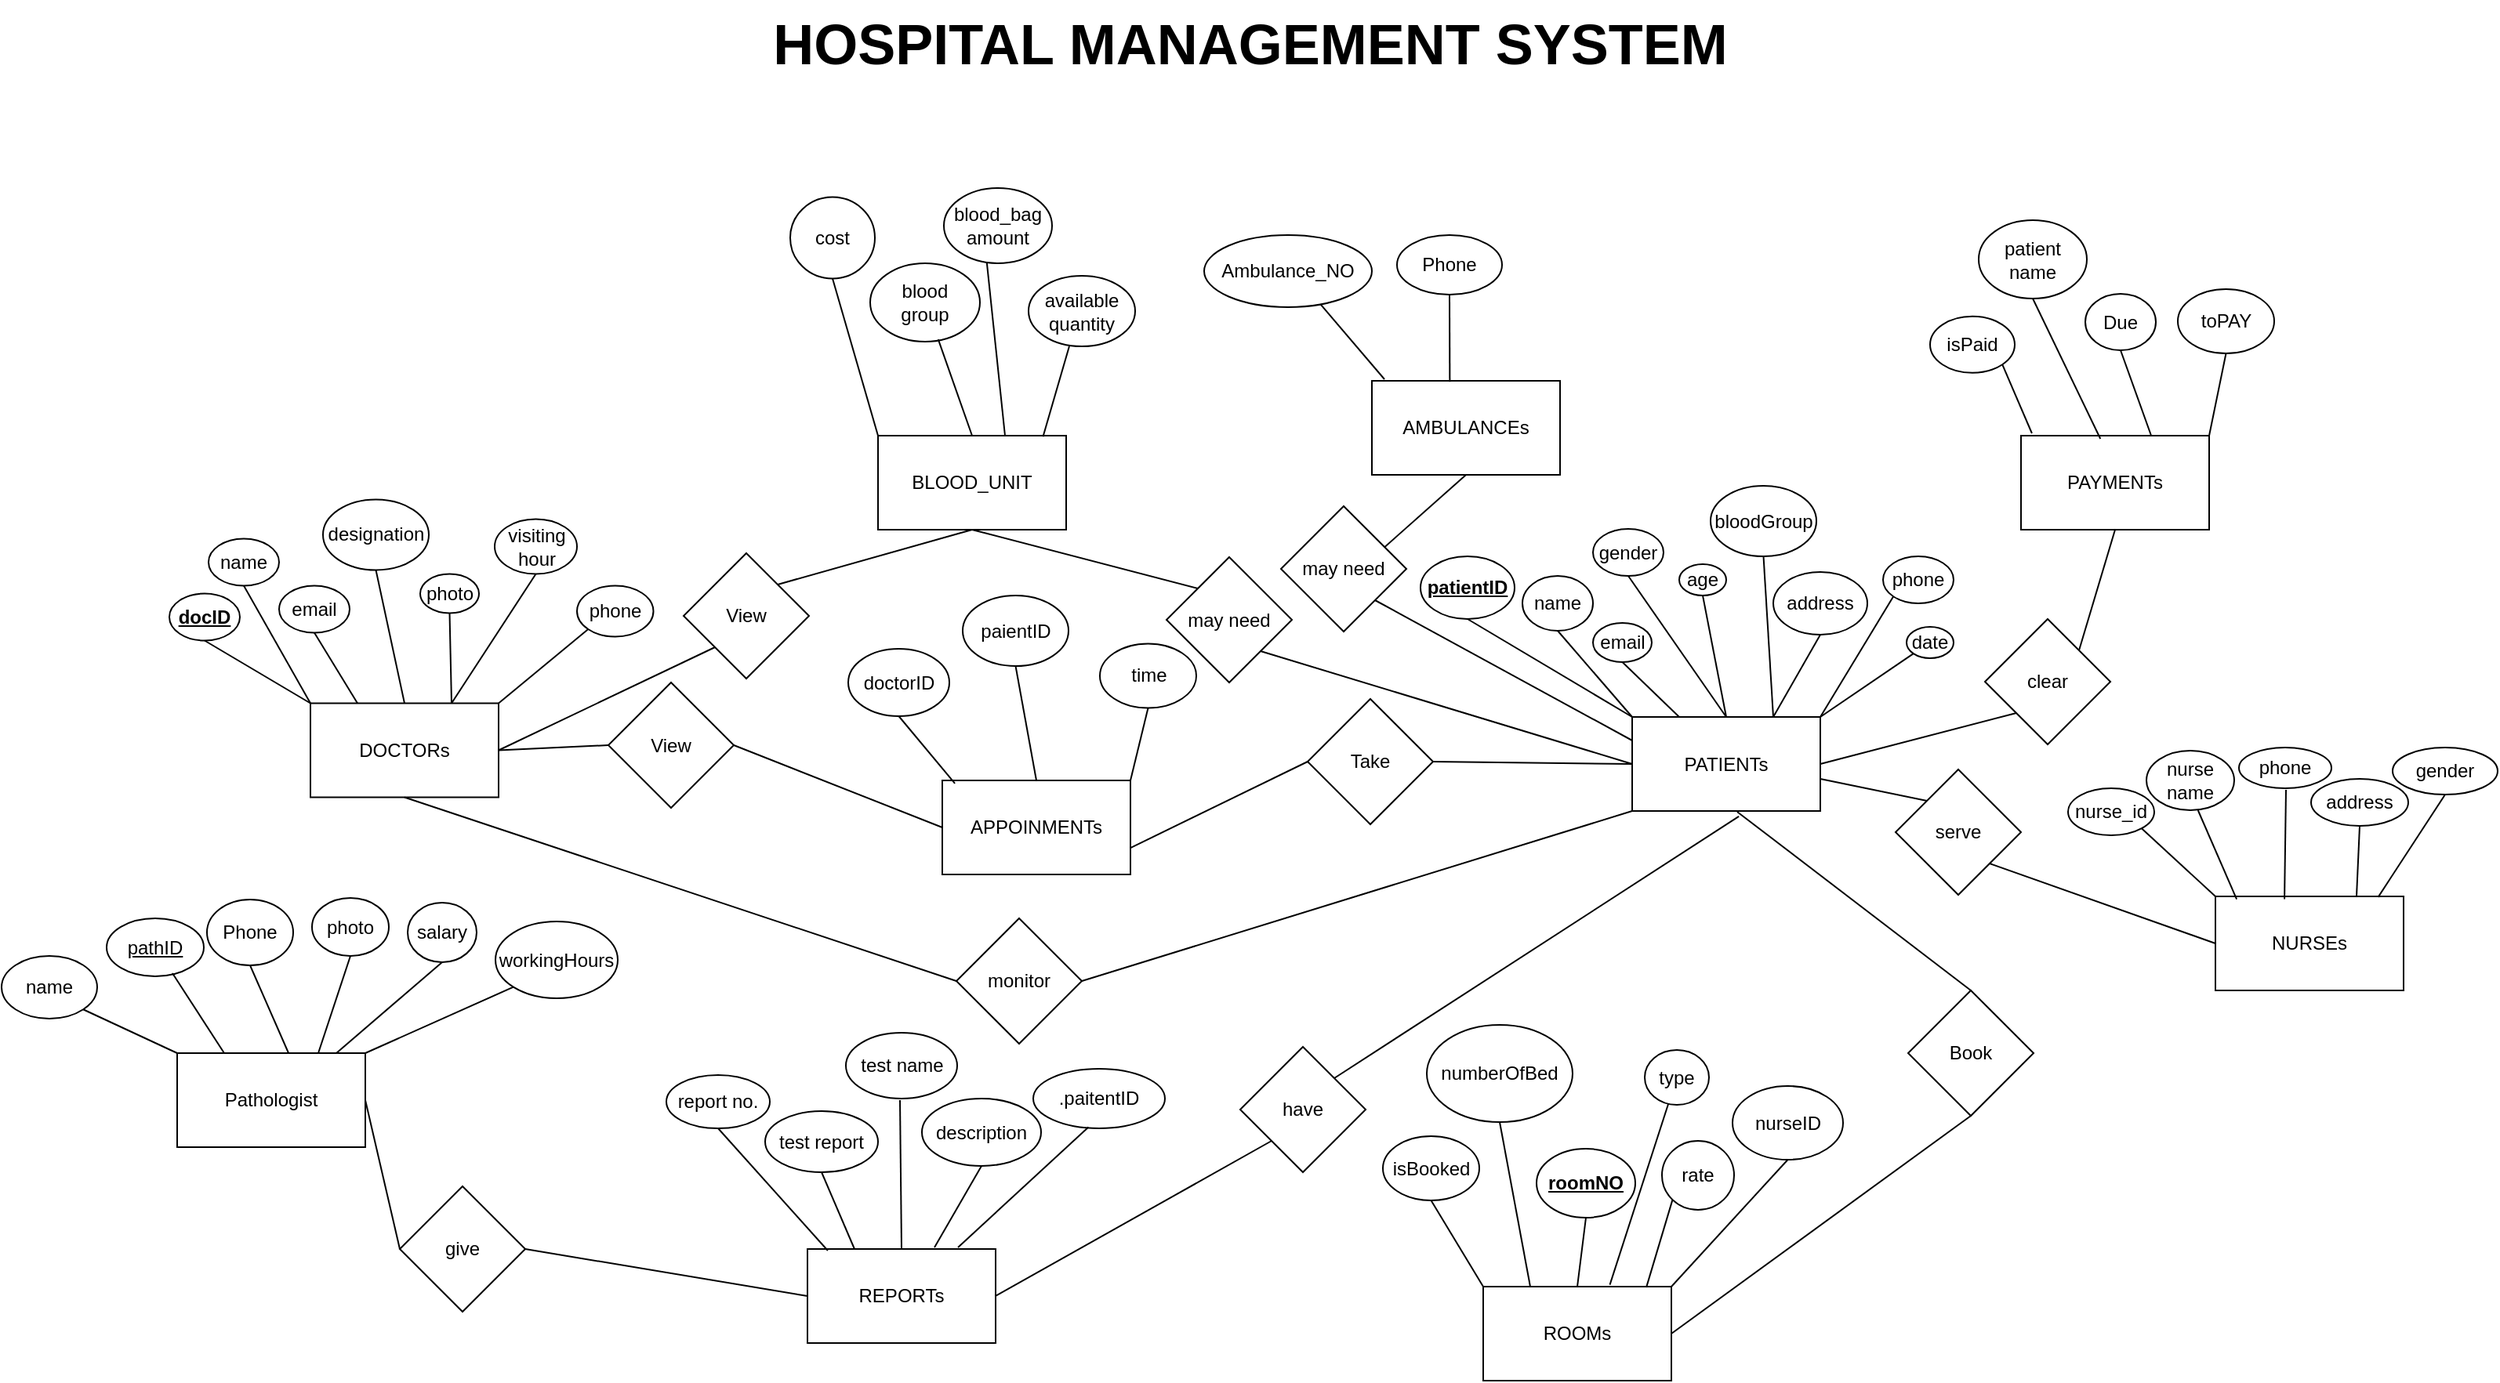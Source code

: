 <mxfile version="20.5.1" type="google"><diagram id="05Ac7ZkxrwXp0PCAfG9o" name="Page-1"><mxGraphModel grid="0" page="1" gridSize="10" guides="1" tooltips="1" connect="1" arrows="1" fold="1" pageScale="1" pageWidth="850" pageHeight="1100" math="0" shadow="0"><root><mxCell id="0"/><mxCell id="1" parent="0"/><mxCell id="lD1_dL7_rbRoXrGXwKBl-25" value="" style="group" connectable="0" vertex="1" parent="1"><mxGeometry x="61" y="166" width="1592" height="761" as="geometry"/></mxCell><mxCell id="-SaO2HcactiGSVI1Tlu_-57" value="" style="group" vertex="1" connectable="0" parent="lD1_dL7_rbRoXrGXwKBl-25"><mxGeometry x="905" y="190" width="340" height="207.5" as="geometry"/></mxCell><mxCell id="-SaO2HcactiGSVI1Tlu_-18" value="PATIENTs" style="rounded=0;whiteSpace=wrap;html=1;" vertex="1" parent="-SaO2HcactiGSVI1Tlu_-57"><mxGeometry x="135" y="147.5" width="120" height="60" as="geometry"/></mxCell><mxCell id="-SaO2HcactiGSVI1Tlu_-19" value="&lt;b&gt;&lt;u&gt;patientID&lt;br&gt;&lt;/u&gt;&lt;/b&gt;" style="ellipse;whiteSpace=wrap;html=1;" vertex="1" parent="-SaO2HcactiGSVI1Tlu_-57"><mxGeometry y="45" width="60" height="40" as="geometry"/></mxCell><mxCell id="-SaO2HcactiGSVI1Tlu_-20" value="&lt;div&gt;name&lt;/div&gt;" style="ellipse;whiteSpace=wrap;html=1;" vertex="1" parent="-SaO2HcactiGSVI1Tlu_-57"><mxGeometry x="65" y="57.5" width="45" height="35" as="geometry"/></mxCell><mxCell id="-SaO2HcactiGSVI1Tlu_-21" value="age" style="ellipse;whiteSpace=wrap;html=1;" vertex="1" parent="-SaO2HcactiGSVI1Tlu_-57"><mxGeometry x="165" y="50" width="30" height="20" as="geometry"/></mxCell><mxCell id="-SaO2HcactiGSVI1Tlu_-22" value="gender" style="ellipse;whiteSpace=wrap;html=1;" vertex="1" parent="-SaO2HcactiGSVI1Tlu_-57"><mxGeometry x="110" y="27.5" width="45" height="30" as="geometry"/></mxCell><mxCell id="-SaO2HcactiGSVI1Tlu_-23" value="&lt;div&gt;bloodGroup&lt;/div&gt;" style="ellipse;whiteSpace=wrap;html=1;" vertex="1" parent="-SaO2HcactiGSVI1Tlu_-57"><mxGeometry x="185" width="67.5" height="45" as="geometry"/></mxCell><mxCell id="-SaO2HcactiGSVI1Tlu_-24" value="address" style="ellipse;whiteSpace=wrap;html=1;" vertex="1" parent="-SaO2HcactiGSVI1Tlu_-57"><mxGeometry x="225" y="55" width="60" height="40" as="geometry"/></mxCell><mxCell id="-SaO2HcactiGSVI1Tlu_-25" value="date" style="ellipse;whiteSpace=wrap;html=1;" vertex="1" parent="-SaO2HcactiGSVI1Tlu_-57"><mxGeometry x="310" y="90" width="30" height="20" as="geometry"/></mxCell><mxCell id="-SaO2HcactiGSVI1Tlu_-26" value="phone" style="ellipse;whiteSpace=wrap;html=1;" vertex="1" parent="-SaO2HcactiGSVI1Tlu_-57"><mxGeometry x="295" y="45" width="45" height="30" as="geometry"/></mxCell><mxCell id="-SaO2HcactiGSVI1Tlu_-29" value="&lt;div&gt;email&lt;/div&gt;" style="ellipse;whiteSpace=wrap;html=1;" vertex="1" parent="-SaO2HcactiGSVI1Tlu_-57"><mxGeometry x="110" y="87.5" width="37.5" height="25" as="geometry"/></mxCell><mxCell id="-SaO2HcactiGSVI1Tlu_-35" value="" style="endArrow=none;html=1;rounded=0;exitX=0.5;exitY=1;exitDx=0;exitDy=0;entryX=0;entryY=0;entryDx=0;entryDy=0;" edge="1" parent="-SaO2HcactiGSVI1Tlu_-57" source="-SaO2HcactiGSVI1Tlu_-19" target="-SaO2HcactiGSVI1Tlu_-18"><mxGeometry relative="1" as="geometry"><mxPoint x="-65" y="257.5" as="sourcePoint"/><mxPoint x="95" y="257.5" as="targetPoint"/><Array as="points"/></mxGeometry></mxCell><mxCell id="-SaO2HcactiGSVI1Tlu_-37" value="" style="endArrow=none;html=1;rounded=0;exitX=0.5;exitY=1;exitDx=0;exitDy=0;entryX=0;entryY=0;entryDx=0;entryDy=0;" edge="1" parent="-SaO2HcactiGSVI1Tlu_-57" source="-SaO2HcactiGSVI1Tlu_-20" target="-SaO2HcactiGSVI1Tlu_-18"><mxGeometry relative="1" as="geometry"><mxPoint x="75" y="127.5" as="sourcePoint"/><mxPoint x="235" y="127.5" as="targetPoint"/></mxGeometry></mxCell><mxCell id="-SaO2HcactiGSVI1Tlu_-39" value="" style="endArrow=none;html=1;rounded=0;exitX=0.5;exitY=1;exitDx=0;exitDy=0;entryX=0.5;entryY=0;entryDx=0;entryDy=0;" edge="1" parent="-SaO2HcactiGSVI1Tlu_-57" source="-SaO2HcactiGSVI1Tlu_-22" target="-SaO2HcactiGSVI1Tlu_-18"><mxGeometry relative="1" as="geometry"><mxPoint x="219.5" y="110" as="sourcePoint"/><mxPoint x="219.5" y="150" as="targetPoint"/><Array as="points"/></mxGeometry></mxCell><mxCell id="-SaO2HcactiGSVI1Tlu_-42" value="" style="endArrow=none;html=1;rounded=0;exitX=0.5;exitY=1;exitDx=0;exitDy=0;entryX=0.25;entryY=0;entryDx=0;entryDy=0;" edge="1" parent="-SaO2HcactiGSVI1Tlu_-57" source="-SaO2HcactiGSVI1Tlu_-29" target="-SaO2HcactiGSVI1Tlu_-18"><mxGeometry relative="1" as="geometry"><mxPoint x="55" y="122.5" as="sourcePoint"/><mxPoint x="215" y="122.5" as="targetPoint"/></mxGeometry></mxCell><mxCell id="-SaO2HcactiGSVI1Tlu_-43" value="" style="endArrow=none;html=1;rounded=0;exitX=0.5;exitY=1;exitDx=0;exitDy=0;entryX=0.5;entryY=0;entryDx=0;entryDy=0;" edge="1" parent="-SaO2HcactiGSVI1Tlu_-57" source="-SaO2HcactiGSVI1Tlu_-21" target="-SaO2HcactiGSVI1Tlu_-18"><mxGeometry relative="1" as="geometry"><mxPoint x="-85" y="247.5" as="sourcePoint"/><mxPoint x="75" y="247.5" as="targetPoint"/></mxGeometry></mxCell><mxCell id="-SaO2HcactiGSVI1Tlu_-45" value="" style="endArrow=none;html=1;rounded=0;exitX=0.5;exitY=1;exitDx=0;exitDy=0;entryX=0.75;entryY=0;entryDx=0;entryDy=0;" edge="1" parent="-SaO2HcactiGSVI1Tlu_-57" source="-SaO2HcactiGSVI1Tlu_-23" target="-SaO2HcactiGSVI1Tlu_-18"><mxGeometry relative="1" as="geometry"><mxPoint x="-85" y="247.5" as="sourcePoint"/><mxPoint x="75" y="247.5" as="targetPoint"/></mxGeometry></mxCell><mxCell id="-SaO2HcactiGSVI1Tlu_-47" value="" style="endArrow=none;html=1;rounded=0;exitX=0.5;exitY=1;exitDx=0;exitDy=0;" edge="1" parent="-SaO2HcactiGSVI1Tlu_-57" source="-SaO2HcactiGSVI1Tlu_-24"><mxGeometry relative="1" as="geometry"><mxPoint x="-85" y="247.5" as="sourcePoint"/><mxPoint x="225" y="147.5" as="targetPoint"/></mxGeometry></mxCell><mxCell id="-SaO2HcactiGSVI1Tlu_-50" value="" style="endArrow=none;html=1;rounded=0;exitX=0;exitY=1;exitDx=0;exitDy=0;entryX=1;entryY=0;entryDx=0;entryDy=0;" edge="1" parent="-SaO2HcactiGSVI1Tlu_-57" source="-SaO2HcactiGSVI1Tlu_-26" target="-SaO2HcactiGSVI1Tlu_-18"><mxGeometry relative="1" as="geometry"><mxPoint x="-85" y="227.5" as="sourcePoint"/><mxPoint x="75" y="227.5" as="targetPoint"/></mxGeometry></mxCell><mxCell id="-SaO2HcactiGSVI1Tlu_-51" value="" style="endArrow=none;html=1;rounded=0;exitX=1;exitY=0;exitDx=0;exitDy=0;entryX=0;entryY=1;entryDx=0;entryDy=0;" edge="1" parent="-SaO2HcactiGSVI1Tlu_-57" source="-SaO2HcactiGSVI1Tlu_-18" target="-SaO2HcactiGSVI1Tlu_-25"><mxGeometry relative="1" as="geometry"><mxPoint x="325" y="187.5" as="sourcePoint"/><mxPoint x="300" y="133.75" as="targetPoint"/></mxGeometry></mxCell><mxCell id="-SaO2HcactiGSVI1Tlu_-77" value="" style="group" vertex="1" connectable="0" parent="lD1_dL7_rbRoXrGXwKBl-25"><mxGeometry x="107" y="198.75" width="308.75" height="190" as="geometry"/></mxCell><mxCell id="-SaO2HcactiGSVI1Tlu_-60" value="DOCTORs" style="rounded=0;whiteSpace=wrap;html=1;" vertex="1" parent="-SaO2HcactiGSVI1Tlu_-77"><mxGeometry x="90" y="130" width="120" height="60" as="geometry"/></mxCell><mxCell id="-SaO2HcactiGSVI1Tlu_-61" value="&lt;u&gt;&lt;b&gt;docID&lt;/b&gt;&lt;/u&gt;" style="ellipse;whiteSpace=wrap;html=1;" vertex="1" parent="-SaO2HcactiGSVI1Tlu_-77"><mxGeometry y="60" width="45" height="30" as="geometry"/></mxCell><mxCell id="-SaO2HcactiGSVI1Tlu_-62" value="&lt;div&gt;name&lt;/div&gt;" style="ellipse;whiteSpace=wrap;html=1;" vertex="1" parent="-SaO2HcactiGSVI1Tlu_-77"><mxGeometry x="25" y="25" width="45" height="30" as="geometry"/></mxCell><mxCell id="-SaO2HcactiGSVI1Tlu_-63" value="email" style="ellipse;whiteSpace=wrap;html=1;" vertex="1" parent="-SaO2HcactiGSVI1Tlu_-77"><mxGeometry x="70" y="55" width="45" height="30" as="geometry"/></mxCell><mxCell id="-SaO2HcactiGSVI1Tlu_-64" value="designation" style="ellipse;whiteSpace=wrap;html=1;" vertex="1" parent="-SaO2HcactiGSVI1Tlu_-77"><mxGeometry x="98" width="67.5" height="45" as="geometry"/></mxCell><mxCell id="-SaO2HcactiGSVI1Tlu_-65" value="photo" style="ellipse;whiteSpace=wrap;html=1;" vertex="1" parent="-SaO2HcactiGSVI1Tlu_-77"><mxGeometry x="160" y="47.5" width="37.5" height="25" as="geometry"/></mxCell><mxCell id="-SaO2HcactiGSVI1Tlu_-66" value="&lt;div&gt;visiting&lt;/div&gt;&lt;div&gt;hour&lt;/div&gt;" style="ellipse;whiteSpace=wrap;html=1;" vertex="1" parent="-SaO2HcactiGSVI1Tlu_-77"><mxGeometry x="207.5" y="12.5" width="52.5" height="35" as="geometry"/></mxCell><mxCell id="-SaO2HcactiGSVI1Tlu_-67" value="phone" style="ellipse;whiteSpace=wrap;html=1;" vertex="1" parent="-SaO2HcactiGSVI1Tlu_-77"><mxGeometry x="260" y="55" width="48.75" height="32.5" as="geometry"/></mxCell><mxCell id="-SaO2HcactiGSVI1Tlu_-70" value="" style="endArrow=none;html=1;rounded=0;entryX=0;entryY=0;entryDx=0;entryDy=0;exitX=0.5;exitY=1;exitDx=0;exitDy=0;" edge="1" parent="-SaO2HcactiGSVI1Tlu_-77" source="-SaO2HcactiGSVI1Tlu_-61" target="-SaO2HcactiGSVI1Tlu_-60"><mxGeometry relative="1" as="geometry"><mxPoint x="-40" y="10" as="sourcePoint"/><mxPoint x="120" y="10" as="targetPoint"/></mxGeometry></mxCell><mxCell id="-SaO2HcactiGSVI1Tlu_-71" value="" style="endArrow=none;html=1;rounded=0;entryX=0;entryY=0;entryDx=0;entryDy=0;exitX=0.5;exitY=1;exitDx=0;exitDy=0;" edge="1" parent="-SaO2HcactiGSVI1Tlu_-77" source="-SaO2HcactiGSVI1Tlu_-62" target="-SaO2HcactiGSVI1Tlu_-60"><mxGeometry relative="1" as="geometry"><mxPoint x="47.5" y="80" as="sourcePoint"/><mxPoint x="115" y="120" as="targetPoint"/></mxGeometry></mxCell><mxCell id="-SaO2HcactiGSVI1Tlu_-72" value="" style="endArrow=none;html=1;rounded=0;entryX=0.25;entryY=0;entryDx=0;entryDy=0;exitX=0.5;exitY=1;exitDx=0;exitDy=0;" edge="1" parent="-SaO2HcactiGSVI1Tlu_-77" source="-SaO2HcactiGSVI1Tlu_-63" target="-SaO2HcactiGSVI1Tlu_-60"><mxGeometry relative="1" as="geometry"><mxPoint x="123" y="55" as="sourcePoint"/><mxPoint x="165.5" y="130" as="targetPoint"/></mxGeometry></mxCell><mxCell id="-SaO2HcactiGSVI1Tlu_-73" value="" style="endArrow=none;html=1;rounded=0;exitX=0.5;exitY=1;exitDx=0;exitDy=0;entryX=0.5;entryY=0;entryDx=0;entryDy=0;" edge="1" parent="-SaO2HcactiGSVI1Tlu_-77" source="-SaO2HcactiGSVI1Tlu_-64" target="-SaO2HcactiGSVI1Tlu_-60"><mxGeometry relative="1" as="geometry"><mxPoint x="-40" y="10" as="sourcePoint"/><mxPoint x="180" y="110" as="targetPoint"/></mxGeometry></mxCell><mxCell id="-SaO2HcactiGSVI1Tlu_-74" value="" style="endArrow=none;html=1;rounded=0;exitX=0.5;exitY=1;exitDx=0;exitDy=0;entryX=0.75;entryY=0;entryDx=0;entryDy=0;" edge="1" parent="-SaO2HcactiGSVI1Tlu_-77" source="-SaO2HcactiGSVI1Tlu_-65" target="-SaO2HcactiGSVI1Tlu_-60"><mxGeometry relative="1" as="geometry"><mxPoint x="-40" y="10" as="sourcePoint"/><mxPoint x="120" y="10" as="targetPoint"/></mxGeometry></mxCell><mxCell id="-SaO2HcactiGSVI1Tlu_-75" value="" style="endArrow=none;html=1;rounded=0;exitX=0.5;exitY=1;exitDx=0;exitDy=0;" edge="1" parent="-SaO2HcactiGSVI1Tlu_-77" source="-SaO2HcactiGSVI1Tlu_-66"><mxGeometry relative="1" as="geometry"><mxPoint x="188.75" y="82.5" as="sourcePoint"/><mxPoint x="180" y="130" as="targetPoint"/></mxGeometry></mxCell><mxCell id="-SaO2HcactiGSVI1Tlu_-76" value="" style="endArrow=none;html=1;rounded=0;exitX=0;exitY=1;exitDx=0;exitDy=0;entryX=1;entryY=0;entryDx=0;entryDy=0;" edge="1" parent="-SaO2HcactiGSVI1Tlu_-77" source="-SaO2HcactiGSVI1Tlu_-67" target="-SaO2HcactiGSVI1Tlu_-60"><mxGeometry relative="1" as="geometry"><mxPoint x="243.75" y="57.5" as="sourcePoint"/><mxPoint x="190" y="140" as="targetPoint"/></mxGeometry></mxCell><mxCell id="I1f4_6OC55e4VzNW_ekq-28" value="" style="group" connectable="0" vertex="1" parent="lD1_dL7_rbRoXrGXwKBl-25"><mxGeometry x="1309" y="357" width="283" height="155" as="geometry"/></mxCell><mxCell id="I1f4_6OC55e4VzNW_ekq-2" value="NURSEs" style="rounded=0;whiteSpace=wrap;html=1;" vertex="1" parent="I1f4_6OC55e4VzNW_ekq-28"><mxGeometry x="103" y="95" width="120" height="60" as="geometry"/></mxCell><mxCell id="I1f4_6OC55e4VzNW_ekq-4" value="nurse name" style="ellipse;whiteSpace=wrap;html=1;" vertex="1" parent="I1f4_6OC55e4VzNW_ekq-28"><mxGeometry x="59" y="2" width="56" height="38" as="geometry"/></mxCell><mxCell id="I1f4_6OC55e4VzNW_ekq-5" value="" style="endArrow=none;html=1;rounded=0;entryX=0;entryY=0;entryDx=0;entryDy=0;exitX=1;exitY=1;exitDx=0;exitDy=0;" edge="1" parent="I1f4_6OC55e4VzNW_ekq-28" source="I1f4_6OC55e4VzNW_ekq-6" target="I1f4_6OC55e4VzNW_ekq-2"><mxGeometry relative="1" as="geometry"><mxPoint x="44.988" y="64" as="sourcePoint"/><mxPoint x="65" y="91" as="targetPoint"/></mxGeometry></mxCell><mxCell id="I1f4_6OC55e4VzNW_ekq-6" value="nurse_id" style="ellipse;whiteSpace=wrap;html=1;" vertex="1" parent="I1f4_6OC55e4VzNW_ekq-28"><mxGeometry x="9" y="26" width="55" height="30" as="geometry"/></mxCell><mxCell id="I1f4_6OC55e4VzNW_ekq-7" value="" style="endArrow=none;html=1;rounded=0;exitX=0.587;exitY=1;exitDx=0;exitDy=0;exitPerimeter=0;entryX=0.113;entryY=0.03;entryDx=0;entryDy=0;entryPerimeter=0;" edge="1" parent="I1f4_6OC55e4VzNW_ekq-28" source="I1f4_6OC55e4VzNW_ekq-4" target="I1f4_6OC55e4VzNW_ekq-2"><mxGeometry relative="1" as="geometry"><mxPoint x="92" y="52" as="sourcePoint"/><mxPoint x="115" y="90" as="targetPoint"/></mxGeometry></mxCell><mxCell id="I1f4_6OC55e4VzNW_ekq-8" value="phone" style="ellipse;whiteSpace=wrap;html=1;" vertex="1" parent="I1f4_6OC55e4VzNW_ekq-28"><mxGeometry x="118" width="59" height="26" as="geometry"/></mxCell><mxCell id="I1f4_6OC55e4VzNW_ekq-9" value="" style="endArrow=none;html=1;rounded=0;entryX=0.367;entryY=0.03;entryDx=0;entryDy=0;entryPerimeter=0;" edge="1" parent="I1f4_6OC55e4VzNW_ekq-28" target="I1f4_6OC55e4VzNW_ekq-2"><mxGeometry relative="1" as="geometry"><mxPoint x="148" y="27" as="sourcePoint"/><mxPoint x="252" y="52" as="targetPoint"/></mxGeometry></mxCell><mxCell id="I1f4_6OC55e4VzNW_ekq-11" value="address" style="ellipse;whiteSpace=wrap;html=1;" vertex="1" parent="I1f4_6OC55e4VzNW_ekq-28"><mxGeometry x="164" y="20" width="62" height="30" as="geometry"/></mxCell><mxCell id="I1f4_6OC55e4VzNW_ekq-16" value="" style="endArrow=none;html=1;rounded=0;entryX=0.75;entryY=0;entryDx=0;entryDy=0;exitX=0.5;exitY=1;exitDx=0;exitDy=0;" edge="1" parent="I1f4_6OC55e4VzNW_ekq-28" source="I1f4_6OC55e4VzNW_ekq-11" target="I1f4_6OC55e4VzNW_ekq-2"><mxGeometry relative="1" as="geometry"><mxPoint x="196" y="54" as="sourcePoint"/><mxPoint x="192" y="90" as="targetPoint"/></mxGeometry></mxCell><mxCell id="I1f4_6OC55e4VzNW_ekq-30" value="gender" style="ellipse;whiteSpace=wrap;html=1;" vertex="1" parent="I1f4_6OC55e4VzNW_ekq-28"><mxGeometry x="216" width="67" height="30" as="geometry"/></mxCell><mxCell id="I1f4_6OC55e4VzNW_ekq-31" value="" style="endArrow=none;html=1;rounded=0;entryX=0.5;entryY=1;entryDx=0;entryDy=0;exitX=0.865;exitY=0.007;exitDx=0;exitDy=0;exitPerimeter=0;" edge="1" parent="I1f4_6OC55e4VzNW_ekq-28" source="I1f4_6OC55e4VzNW_ekq-2" target="I1f4_6OC55e4VzNW_ekq-30"><mxGeometry relative="1" as="geometry"><mxPoint x="212" y="91" as="sourcePoint"/><mxPoint x="85" y="237" as="targetPoint"/></mxGeometry></mxCell><mxCell id="I1f4_6OC55e4VzNW_ekq-29" value="" style="group" connectable="0" vertex="1" parent="lD1_dL7_rbRoXrGXwKBl-25"><mxGeometry x="424" y="539" width="318" height="198" as="geometry"/></mxCell><mxCell id="-SaO2HcactiGSVI1Tlu_-9" value="REPORTs" style="rounded=0;whiteSpace=wrap;html=1;" vertex="1" parent="I1f4_6OC55e4VzNW_ekq-29"><mxGeometry x="90" y="138" width="120" height="60" as="geometry"/></mxCell><mxCell id="I1f4_6OC55e4VzNW_ekq-10" value="report no." style="ellipse;whiteSpace=wrap;html=1;" vertex="1" parent="I1f4_6OC55e4VzNW_ekq-29"><mxGeometry y="27" width="66" height="34" as="geometry"/></mxCell><mxCell id="I1f4_6OC55e4VzNW_ekq-17" value="" style="endArrow=none;html=1;rounded=0;entryX=0.108;entryY=0.017;entryDx=0;entryDy=0;entryPerimeter=0;exitX=0.5;exitY=1;exitDx=0;exitDy=0;" edge="1" parent="I1f4_6OC55e4VzNW_ekq-29" source="I1f4_6OC55e4VzNW_ekq-10" target="-SaO2HcactiGSVI1Tlu_-9"><mxGeometry relative="1" as="geometry"><mxPoint x="-358" y="33" as="sourcePoint"/><mxPoint x="-198" y="33" as="targetPoint"/></mxGeometry></mxCell><mxCell id="I1f4_6OC55e4VzNW_ekq-20" value="test report" style="ellipse;whiteSpace=wrap;html=1;" vertex="1" parent="I1f4_6OC55e4VzNW_ekq-29"><mxGeometry x="63" y="50" width="72" height="39" as="geometry"/></mxCell><mxCell id="I1f4_6OC55e4VzNW_ekq-21" value="test name" style="ellipse;whiteSpace=wrap;html=1;" vertex="1" parent="I1f4_6OC55e4VzNW_ekq-29"><mxGeometry x="114.5" width="71" height="42" as="geometry"/></mxCell><mxCell id="I1f4_6OC55e4VzNW_ekq-22" value="description" style="ellipse;whiteSpace=wrap;html=1;" vertex="1" parent="I1f4_6OC55e4VzNW_ekq-29"><mxGeometry x="163" y="42" width="76" height="43" as="geometry"/></mxCell><mxCell id="I1f4_6OC55e4VzNW_ekq-23" value=".paitentID" style="ellipse;whiteSpace=wrap;html=1;" vertex="1" parent="I1f4_6OC55e4VzNW_ekq-29"><mxGeometry x="234" y="23" width="84" height="38" as="geometry"/></mxCell><mxCell id="I1f4_6OC55e4VzNW_ekq-24" value="" style="endArrow=none;html=1;rounded=0;exitX=0.5;exitY=1;exitDx=0;exitDy=0;entryX=0.25;entryY=0;entryDx=0;entryDy=0;" edge="1" parent="I1f4_6OC55e4VzNW_ekq-29" source="I1f4_6OC55e4VzNW_ekq-20" target="-SaO2HcactiGSVI1Tlu_-9"><mxGeometry relative="1" as="geometry"><mxPoint x="91" y="41" as="sourcePoint"/><mxPoint x="251" y="41" as="targetPoint"/></mxGeometry></mxCell><mxCell id="I1f4_6OC55e4VzNW_ekq-25" value="" style="endArrow=none;html=1;rounded=0;entryX=0.5;entryY=0;entryDx=0;entryDy=0;" edge="1" parent="I1f4_6OC55e4VzNW_ekq-29" target="-SaO2HcactiGSVI1Tlu_-9"><mxGeometry relative="1" as="geometry"><mxPoint x="149" y="43" as="sourcePoint"/><mxPoint x="251" y="41" as="targetPoint"/></mxGeometry></mxCell><mxCell id="I1f4_6OC55e4VzNW_ekq-26" value="" style="endArrow=none;html=1;rounded=0;exitX=0.5;exitY=1;exitDx=0;exitDy=0;" edge="1" parent="I1f4_6OC55e4VzNW_ekq-29" source="I1f4_6OC55e4VzNW_ekq-22"><mxGeometry relative="1" as="geometry"><mxPoint x="91" y="41" as="sourcePoint"/><mxPoint x="171" y="137" as="targetPoint"/></mxGeometry></mxCell><mxCell id="I1f4_6OC55e4VzNW_ekq-27" value="" style="endArrow=none;html=1;rounded=0;exitX=0.419;exitY=0.979;exitDx=0;exitDy=0;exitPerimeter=0;" edge="1" parent="I1f4_6OC55e4VzNW_ekq-29" source="I1f4_6OC55e4VzNW_ekq-23"><mxGeometry relative="1" as="geometry"><mxPoint x="91" y="41" as="sourcePoint"/><mxPoint x="186" y="137" as="targetPoint"/></mxGeometry></mxCell><mxCell id="joFWvx8Txav6RiWJOIlk-12" value="" style="group" connectable="0" vertex="1" parent="lD1_dL7_rbRoXrGXwKBl-25"><mxGeometry x="1230" y="20.5" width="219.5" height="197.5" as="geometry"/></mxCell><mxCell id="SBO0JQ10S3KfzBHkBnFv-40" value="" style="group" connectable="0" vertex="1" parent="joFWvx8Txav6RiWJOIlk-12"><mxGeometry x="58" y="28.5" width="120" height="169" as="geometry"/></mxCell><mxCell id="E9vcqS40QSB_p-muxHrV-1" value="PAYMENTs" style="rounded=0;whiteSpace=wrap;html=1;" vertex="1" parent="SBO0JQ10S3KfzBHkBnFv-40"><mxGeometry y="109" width="120" height="60" as="geometry"/></mxCell><mxCell id="E9vcqS40QSB_p-muxHrV-3" value="Due" style="ellipse;whiteSpace=wrap;html=1;" vertex="1" parent="SBO0JQ10S3KfzBHkBnFv-40"><mxGeometry x="41" y="18.5" width="45" height="36" as="geometry"/></mxCell><mxCell id="SBO0JQ10S3KfzBHkBnFv-3" value="" style="endArrow=none;html=1;rounded=0;exitX=0.692;exitY=0;exitDx=0;exitDy=0;exitPerimeter=0;entryX=0.5;entryY=1;entryDx=0;entryDy=0;" edge="1" parent="SBO0JQ10S3KfzBHkBnFv-40" source="E9vcqS40QSB_p-muxHrV-1" target="E9vcqS40QSB_p-muxHrV-3"><mxGeometry relative="1" as="geometry"><mxPoint x="-283" y="-60" as="sourcePoint"/><mxPoint x="-123" y="-60" as="targetPoint"/></mxGeometry></mxCell><mxCell id="joFWvx8Txav6RiWJOIlk-6" value="isPaid" style="ellipse;whiteSpace=wrap;html=1;" vertex="1" parent="joFWvx8Txav6RiWJOIlk-12"><mxGeometry y="61.38" width="54" height="36" as="geometry"/></mxCell><mxCell id="joFWvx8Txav6RiWJOIlk-7" value="toPAY" style="ellipse;whiteSpace=wrap;html=1;" vertex="1" parent="joFWvx8Txav6RiWJOIlk-12"><mxGeometry x="158" y="44" width="61.5" height="41" as="geometry"/></mxCell><mxCell id="SBO0JQ10S3KfzBHkBnFv-38" value="patient&lt;br&gt;name" style="ellipse;whiteSpace=wrap;html=1;align=center;fontFamily=Helvetica;" vertex="1" parent="joFWvx8Txav6RiWJOIlk-12"><mxGeometry x="31" width="69" height="50" as="geometry"/></mxCell><mxCell id="SBO0JQ10S3KfzBHkBnFv-39" value="" style="endArrow=none;html=1;rounded=0;fontFamily=Helvetica;entryX=0.422;entryY=0.033;entryDx=0;entryDy=0;entryPerimeter=0;exitX=0.5;exitY=1;exitDx=0;exitDy=0;" edge="1" parent="joFWvx8Txav6RiWJOIlk-12" source="SBO0JQ10S3KfzBHkBnFv-38" target="E9vcqS40QSB_p-muxHrV-1"><mxGeometry relative="1" as="geometry"><mxPoint x="-264" y="11.5" as="sourcePoint"/><mxPoint x="-104" y="11.5" as="targetPoint"/></mxGeometry></mxCell><mxCell id="joFWvx8Txav6RiWJOIlk-8" value="" style="endArrow=none;html=1;rounded=0;entryX=0.5;entryY=1;entryDx=0;entryDy=0;exitX=1;exitY=0;exitDx=0;exitDy=0;" edge="1" parent="joFWvx8Txav6RiWJOIlk-12" source="E9vcqS40QSB_p-muxHrV-1" target="joFWvx8Txav6RiWJOIlk-7"><mxGeometry width="50" height="50" relative="1" as="geometry"><mxPoint x="165" y="131" as="sourcePoint"/><mxPoint x="215" y="81" as="targetPoint"/></mxGeometry></mxCell><mxCell id="joFWvx8Txav6RiWJOIlk-9" value="" style="endArrow=none;html=1;rounded=0;entryX=1;entryY=1;entryDx=0;entryDy=0;exitX=0.058;exitY=-0.025;exitDx=0;exitDy=0;exitPerimeter=0;" edge="1" parent="joFWvx8Txav6RiWJOIlk-12" source="E9vcqS40QSB_p-muxHrV-1" target="joFWvx8Txav6RiWJOIlk-6"><mxGeometry width="50" height="50" relative="1" as="geometry"><mxPoint x="165" y="131" as="sourcePoint"/><mxPoint x="215" y="81" as="targetPoint"/></mxGeometry></mxCell><mxCell id="joFWvx8Txav6RiWJOIlk-23" value="" style="group" connectable="0" vertex="1" parent="lD1_dL7_rbRoXrGXwKBl-25"><mxGeometry x="767" y="30" width="227" height="153" as="geometry"/></mxCell><mxCell id="Tffz3DuxYHwC84HPiHzE-37" value="AMBULANCEs" style="rounded=0;whiteSpace=wrap;html=1;" vertex="1" parent="joFWvx8Txav6RiWJOIlk-23"><mxGeometry x="107" y="93" width="120" height="60" as="geometry"/></mxCell><mxCell id="Tffz3DuxYHwC84HPiHzE-38" value="Ambulance_NO" style="ellipse;whiteSpace=wrap;html=1;" vertex="1" parent="joFWvx8Txav6RiWJOIlk-23"><mxGeometry width="107" height="46" as="geometry"/></mxCell><mxCell id="Tffz3DuxYHwC84HPiHzE-39" value="" style="endArrow=none;html=1;rounded=0;entryX=0.693;entryY=0.957;entryDx=0;entryDy=0;entryPerimeter=0;" edge="1" parent="joFWvx8Txav6RiWJOIlk-23" target="Tffz3DuxYHwC84HPiHzE-38"><mxGeometry width="50" height="50" relative="1" as="geometry"><mxPoint x="115" y="92" as="sourcePoint"/><mxPoint x="85" y="46" as="targetPoint"/></mxGeometry></mxCell><mxCell id="Tffz3DuxYHwC84HPiHzE-40" value="Phone" style="ellipse;whiteSpace=wrap;html=1;" vertex="1" parent="joFWvx8Txav6RiWJOIlk-23"><mxGeometry x="123" width="67" height="38" as="geometry"/></mxCell><mxCell id="Tffz3DuxYHwC84HPiHzE-41" value="" style="endArrow=none;html=1;rounded=0;entryX=0.5;entryY=1;entryDx=0;entryDy=0;exitX=0.414;exitY=0.011;exitDx=0;exitDy=0;exitPerimeter=0;" edge="1" parent="joFWvx8Txav6RiWJOIlk-23" source="Tffz3DuxYHwC84HPiHzE-37" target="Tffz3DuxYHwC84HPiHzE-40"><mxGeometry width="50" height="50" relative="1" as="geometry"><mxPoint x="259" y="142" as="sourcePoint"/><mxPoint x="309" y="92" as="targetPoint"/></mxGeometry></mxCell><mxCell id="joFWvx8Txav6RiWJOIlk-36" value="" style="group" connectable="0" vertex="1" parent="lD1_dL7_rbRoXrGXwKBl-25"><mxGeometry x="540" y="260" width="222" height="178" as="geometry"/></mxCell><mxCell id="-SaO2HcactiGSVI1Tlu_-15" value="APPOINMENTs" style="rounded=0;whiteSpace=wrap;html=1;" vertex="1" parent="joFWvx8Txav6RiWJOIlk-36"><mxGeometry x="60" y="118" width="120" height="60" as="geometry"/></mxCell><mxCell id="joFWvx8Txav6RiWJOIlk-29" value="doctorID" style="ellipse;whiteSpace=wrap;html=1;" vertex="1" parent="joFWvx8Txav6RiWJOIlk-36"><mxGeometry y="34" width="64.5" height="43" as="geometry"/></mxCell><mxCell id="joFWvx8Txav6RiWJOIlk-30" value="paientID" style="ellipse;whiteSpace=wrap;html=1;" vertex="1" parent="joFWvx8Txav6RiWJOIlk-36"><mxGeometry x="73" width="67.5" height="45" as="geometry"/></mxCell><mxCell id="joFWvx8Txav6RiWJOIlk-31" value="&lt;div&gt;time&lt;/div&gt;" style="ellipse;whiteSpace=wrap;html=1;" vertex="1" parent="joFWvx8Txav6RiWJOIlk-36"><mxGeometry x="160.5" y="30.75" width="61.5" height="41" as="geometry"/></mxCell><mxCell id="joFWvx8Txav6RiWJOIlk-33" value="" style="endArrow=none;html=1;rounded=0;entryX=0.5;entryY=1;entryDx=0;entryDy=0;exitX=0.067;exitY=0.033;exitDx=0;exitDy=0;exitPerimeter=0;" edge="1" parent="joFWvx8Txav6RiWJOIlk-36" source="-SaO2HcactiGSVI1Tlu_-15" target="joFWvx8Txav6RiWJOIlk-29"><mxGeometry width="50" height="50" relative="1" as="geometry"><mxPoint x="344" y="185" as="sourcePoint"/><mxPoint x="47" y="88" as="targetPoint"/></mxGeometry></mxCell><mxCell id="joFWvx8Txav6RiWJOIlk-34" value="" style="endArrow=none;html=1;rounded=0;exitX=0.5;exitY=0;exitDx=0;exitDy=0;entryX=0.5;entryY=1;entryDx=0;entryDy=0;" edge="1" parent="joFWvx8Txav6RiWJOIlk-36" source="-SaO2HcactiGSVI1Tlu_-15" target="joFWvx8Txav6RiWJOIlk-30"><mxGeometry width="50" height="50" relative="1" as="geometry"><mxPoint x="344" y="185" as="sourcePoint"/><mxPoint x="110" y="48" as="targetPoint"/></mxGeometry></mxCell><mxCell id="joFWvx8Txav6RiWJOIlk-35" value="" style="endArrow=none;html=1;rounded=0;entryX=0.5;entryY=1;entryDx=0;entryDy=0;exitX=1;exitY=0;exitDx=0;exitDy=0;" edge="1" parent="joFWvx8Txav6RiWJOIlk-36" source="-SaO2HcactiGSVI1Tlu_-15" target="joFWvx8Txav6RiWJOIlk-31"><mxGeometry width="50" height="50" relative="1" as="geometry"><mxPoint x="344" y="185" as="sourcePoint"/><mxPoint x="394" y="135" as="targetPoint"/></mxGeometry></mxCell><mxCell id="joFWvx8Txav6RiWJOIlk-37" value="View" style="rhombus;whiteSpace=wrap;html=1;" vertex="1" parent="lD1_dL7_rbRoXrGXwKBl-25"><mxGeometry x="387" y="315.5" width="80" height="80" as="geometry"/></mxCell><mxCell id="joFWvx8Txav6RiWJOIlk-38" value="Take" style="rhombus;whiteSpace=wrap;html=1;" vertex="1" parent="lD1_dL7_rbRoXrGXwKBl-25"><mxGeometry x="833" y="326" width="80" height="80" as="geometry"/></mxCell><mxCell id="joFWvx8Txav6RiWJOIlk-39" value="" style="endArrow=none;html=1;rounded=0;exitX=1;exitY=0.5;exitDx=0;exitDy=0;entryX=0;entryY=0.5;entryDx=0;entryDy=0;" edge="1" parent="lD1_dL7_rbRoXrGXwKBl-25" source="-SaO2HcactiGSVI1Tlu_-60" target="joFWvx8Txav6RiWJOIlk-37"><mxGeometry width="50" height="50" relative="1" as="geometry"><mxPoint x="463" y="212" as="sourcePoint"/><mxPoint x="513" y="162" as="targetPoint"/></mxGeometry></mxCell><mxCell id="joFWvx8Txav6RiWJOIlk-40" value="" style="endArrow=none;html=1;rounded=0;entryX=0;entryY=0.5;entryDx=0;entryDy=0;exitX=1;exitY=0.5;exitDx=0;exitDy=0;" edge="1" parent="lD1_dL7_rbRoXrGXwKBl-25" source="joFWvx8Txav6RiWJOIlk-37" target="-SaO2HcactiGSVI1Tlu_-15"><mxGeometry width="50" height="50" relative="1" as="geometry"><mxPoint x="463" y="212" as="sourcePoint"/><mxPoint x="513" y="162" as="targetPoint"/></mxGeometry></mxCell><mxCell id="joFWvx8Txav6RiWJOIlk-41" value="" style="endArrow=none;html=1;rounded=0;entryX=0;entryY=0.5;entryDx=0;entryDy=0;exitX=1;exitY=0.5;exitDx=0;exitDy=0;" edge="1" parent="lD1_dL7_rbRoXrGXwKBl-25" source="joFWvx8Txav6RiWJOIlk-38" target="-SaO2HcactiGSVI1Tlu_-18"><mxGeometry width="50" height="50" relative="1" as="geometry"><mxPoint x="463" y="212" as="sourcePoint"/><mxPoint x="513" y="162" as="targetPoint"/></mxGeometry></mxCell><mxCell id="joFWvx8Txav6RiWJOIlk-42" value="" style="endArrow=none;html=1;rounded=0;entryX=0;entryY=0.5;entryDx=0;entryDy=0;exitX=1;exitY=0.717;exitDx=0;exitDy=0;exitPerimeter=0;" edge="1" parent="lD1_dL7_rbRoXrGXwKBl-25" source="-SaO2HcactiGSVI1Tlu_-15" target="joFWvx8Txav6RiWJOIlk-38"><mxGeometry width="50" height="50" relative="1" as="geometry"><mxPoint x="954" y="376" as="sourcePoint"/><mxPoint x="1089" y="375.5" as="targetPoint"/></mxGeometry></mxCell><mxCell id="joFWvx8Txav6RiWJOIlk-43" value="" style="group" connectable="0" vertex="1" parent="lD1_dL7_rbRoXrGXwKBl-25"><mxGeometry x="881" y="534" width="293.5" height="227" as="geometry"/></mxCell><mxCell id="joFWvx8Txav6RiWJOIlk-13" value="" style="group;direction=east;" connectable="0" vertex="1" parent="joFWvx8Txav6RiWJOIlk-43"><mxGeometry width="240" height="227" as="geometry"/></mxCell><mxCell id="SBO0JQ10S3KfzBHkBnFv-16" value="" style="group;direction=east;" connectable="0" vertex="1" parent="joFWvx8Txav6RiWJOIlk-13"><mxGeometry x="64" y="54" width="176" height="173" as="geometry"/></mxCell><mxCell id="SBO0JQ10S3KfzBHkBnFv-5" value="ROOMs" style="rounded=0;whiteSpace=wrap;html=1;direction=east;" vertex="1" parent="SBO0JQ10S3KfzBHkBnFv-16"><mxGeometry y="113" width="120" height="60" as="geometry"/></mxCell><mxCell id="SBO0JQ10S3KfzBHkBnFv-7" value="&lt;u&gt;&lt;b&gt;roomNO&lt;/b&gt;&lt;/u&gt;" style="ellipse;whiteSpace=wrap;html=1;align=center;direction=east;" vertex="1" parent="SBO0JQ10S3KfzBHkBnFv-16"><mxGeometry x="34" y="25" width="63" height="44" as="geometry"/></mxCell><mxCell id="SBO0JQ10S3KfzBHkBnFv-9" value="rate" style="ellipse;whiteSpace=wrap;html=1;align=center;direction=east;" vertex="1" parent="SBO0JQ10S3KfzBHkBnFv-16"><mxGeometry x="114" y="20" width="46" height="44" as="geometry"/></mxCell><mxCell id="SBO0JQ10S3KfzBHkBnFv-10" value="" style="endArrow=none;html=1;rounded=0;exitX=0.5;exitY=0;exitDx=0;exitDy=0;entryX=0.5;entryY=1;entryDx=0;entryDy=0;" edge="1" parent="SBO0JQ10S3KfzBHkBnFv-16" source="SBO0JQ10S3KfzBHkBnFv-5" target="SBO0JQ10S3KfzBHkBnFv-7"><mxGeometry relative="1" as="geometry"><mxPoint x="-24" y="-34" as="sourcePoint"/><mxPoint x="136" y="-34" as="targetPoint"/></mxGeometry></mxCell><mxCell id="SBO0JQ10S3KfzBHkBnFv-12" value="" style="endArrow=none;html=1;rounded=0;entryX=0;entryY=1;entryDx=0;entryDy=0;exitX=0.867;exitY=0.007;exitDx=0;exitDy=0;exitPerimeter=0;" edge="1" parent="SBO0JQ10S3KfzBHkBnFv-16" source="SBO0JQ10S3KfzBHkBnFv-5" target="SBO0JQ10S3KfzBHkBnFv-9"><mxGeometry relative="1" as="geometry"><mxPoint x="110" y="108" as="sourcePoint"/><mxPoint x="136" y="-34" as="targetPoint"/></mxGeometry></mxCell><mxCell id="joFWvx8Txav6RiWJOIlk-3" value="numberOfBed" style="ellipse;whiteSpace=wrap;html=1;direction=east;" vertex="1" parent="joFWvx8Txav6RiWJOIlk-13"><mxGeometry x="28" width="93" height="62" as="geometry"/></mxCell><mxCell id="joFWvx8Txav6RiWJOIlk-1" value="isBooked" style="ellipse;whiteSpace=wrap;html=1;direction=east;" vertex="1" parent="joFWvx8Txav6RiWJOIlk-13"><mxGeometry y="71" width="61.5" height="41" as="geometry"/></mxCell><mxCell id="SBO0JQ10S3KfzBHkBnFv-8" value="type" style="ellipse;whiteSpace=wrap;html=1;align=center;direction=east;" vertex="1" parent="joFWvx8Txav6RiWJOIlk-13"><mxGeometry x="167" y="16" width="41" height="35" as="geometry"/></mxCell><mxCell id="joFWvx8Txav6RiWJOIlk-2" value="" style="endArrow=none;html=1;rounded=0;entryX=0.5;entryY=1;entryDx=0;entryDy=0;exitX=0;exitY=0;exitDx=0;exitDy=0;" edge="1" parent="joFWvx8Txav6RiWJOIlk-13" source="SBO0JQ10S3KfzBHkBnFv-5" target="joFWvx8Txav6RiWJOIlk-1"><mxGeometry width="50" height="50" relative="1" as="geometry"><mxPoint x="58" y="146" as="sourcePoint"/><mxPoint x="108" y="96" as="targetPoint"/></mxGeometry></mxCell><mxCell id="joFWvx8Txav6RiWJOIlk-4" value="" style="endArrow=none;html=1;rounded=0;entryX=0.5;entryY=1;entryDx=0;entryDy=0;exitX=0.25;exitY=0;exitDx=0;exitDy=0;" edge="1" parent="joFWvx8Txav6RiWJOIlk-13" source="SBO0JQ10S3KfzBHkBnFv-5" target="joFWvx8Txav6RiWJOIlk-3"><mxGeometry width="50" height="50" relative="1" as="geometry"><mxPoint x="283" y="171" as="sourcePoint"/><mxPoint x="333" y="121" as="targetPoint"/></mxGeometry></mxCell><mxCell id="SBO0JQ10S3KfzBHkBnFv-11" value="" style="endArrow=none;html=1;rounded=0;exitX=0.673;exitY=-0.02;exitDx=0;exitDy=0;exitPerimeter=0;" edge="1" parent="joFWvx8Txav6RiWJOIlk-13" source="SBO0JQ10S3KfzBHkBnFv-5" target="SBO0JQ10S3KfzBHkBnFv-8"><mxGeometry relative="1" as="geometry"><mxPoint x="148" y="163" as="sourcePoint"/><mxPoint x="200" y="20" as="targetPoint"/></mxGeometry></mxCell><mxCell id="joFWvx8Txav6RiWJOIlk-14" value="nurseID" style="ellipse;whiteSpace=wrap;html=1;direction=east;" vertex="1" parent="joFWvx8Txav6RiWJOIlk-43"><mxGeometry x="223" y="39" width="70.5" height="47" as="geometry"/></mxCell><mxCell id="joFWvx8Txav6RiWJOIlk-15" value="" style="endArrow=none;html=1;rounded=0;entryX=0.5;entryY=1;entryDx=0;entryDy=0;exitX=1;exitY=0;exitDx=0;exitDy=0;" edge="1" parent="joFWvx8Txav6RiWJOIlk-43" source="SBO0JQ10S3KfzBHkBnFv-5" target="joFWvx8Txav6RiWJOIlk-14"><mxGeometry width="50" height="50" relative="1" as="geometry"><mxPoint x="296" y="153" as="sourcePoint"/><mxPoint x="346" y="103" as="targetPoint"/></mxGeometry></mxCell><mxCell id="joFWvx8Txav6RiWJOIlk-44" value="Book" style="rhombus;whiteSpace=wrap;html=1;" vertex="1" parent="lD1_dL7_rbRoXrGXwKBl-25"><mxGeometry x="1216" y="512" width="80" height="80" as="geometry"/></mxCell><mxCell id="joFWvx8Txav6RiWJOIlk-45" value="" style="endArrow=none;html=1;rounded=0;exitX=1;exitY=1;exitDx=0;exitDy=0;entryX=0;entryY=0.5;entryDx=0;entryDy=0;" edge="1" parent="lD1_dL7_rbRoXrGXwKBl-25" source="joFWvx8Txav6RiWJOIlk-58" target="-SaO2HcactiGSVI1Tlu_-18"><mxGeometry width="50" height="50" relative="1" as="geometry"><mxPoint x="462" y="620" as="sourcePoint"/><mxPoint x="1080" y="363" as="targetPoint"/></mxGeometry></mxCell><mxCell id="joFWvx8Txav6RiWJOIlk-56" value="" style="group" connectable="0" vertex="1" parent="lD1_dL7_rbRoXrGXwKBl-25"><mxGeometry x="491" width="232" height="218" as="geometry"/></mxCell><mxCell id="SBO0JQ10S3KfzBHkBnFv-22" value="" style="group" connectable="0" vertex="1" parent="joFWvx8Txav6RiWJOIlk-56"><mxGeometry y="65" width="232" height="153" as="geometry"/></mxCell><mxCell id="SBO0JQ10S3KfzBHkBnFv-13" value="BLOOD_UNIT" style="rounded=0;whiteSpace=wrap;html=1;" vertex="1" parent="SBO0JQ10S3KfzBHkBnFv-22"><mxGeometry x="68" y="93" width="120" height="60" as="geometry"/></mxCell><mxCell id="SBO0JQ10S3KfzBHkBnFv-15" value="blood&lt;br&gt;group" style="ellipse;whiteSpace=wrap;html=1;align=center;" vertex="1" parent="SBO0JQ10S3KfzBHkBnFv-22"><mxGeometry x="63" y="-17" width="70" height="50" as="geometry"/></mxCell><mxCell id="SBO0JQ10S3KfzBHkBnFv-17" value="" style="endArrow=none;html=1;rounded=0;exitX=0.62;exitY=0.972;exitDx=0;exitDy=0;exitPerimeter=0;entryX=0.5;entryY=0;entryDx=0;entryDy=0;" edge="1" parent="SBO0JQ10S3KfzBHkBnFv-22" source="SBO0JQ10S3KfzBHkBnFv-15" target="SBO0JQ10S3KfzBHkBnFv-13"><mxGeometry relative="1" as="geometry"><mxPoint x="-176" y="-82" as="sourcePoint"/><mxPoint x="116" y="83" as="targetPoint"/><Array as="points"/></mxGeometry></mxCell><mxCell id="SBO0JQ10S3KfzBHkBnFv-23" value="available&lt;br&gt;quantity" style="ellipse;whiteSpace=wrap;html=1;align=center;" vertex="1" parent="SBO0JQ10S3KfzBHkBnFv-22"><mxGeometry x="164" y="-9" width="68" height="45" as="geometry"/></mxCell><mxCell id="SBO0JQ10S3KfzBHkBnFv-24" value="" style="endArrow=none;html=1;rounded=0;exitX=0.382;exitY=1;exitDx=0;exitDy=0;exitPerimeter=0;entryX=0.877;entryY=0.01;entryDx=0;entryDy=0;entryPerimeter=0;" edge="1" parent="SBO0JQ10S3KfzBHkBnFv-22" source="SBO0JQ10S3KfzBHkBnFv-23" target="SBO0JQ10S3KfzBHkBnFv-13"><mxGeometry relative="1" as="geometry"><mxPoint x="191" y="64" as="sourcePoint"/><mxPoint x="199" y="85" as="targetPoint"/></mxGeometry></mxCell><mxCell id="SBO0JQ10S3KfzBHkBnFv-18" value="blood_bag&lt;br&gt;amount" style="ellipse;whiteSpace=wrap;html=1;align=center;" vertex="1" parent="joFWvx8Txav6RiWJOIlk-56"><mxGeometry x="110" width="69" height="48" as="geometry"/></mxCell><mxCell id="SBO0JQ10S3KfzBHkBnFv-25" value="" style="endArrow=none;html=1;rounded=0;entryX=0.397;entryY=0.988;entryDx=0;entryDy=0;entryPerimeter=0;exitX=0.675;exitY=0;exitDx=0;exitDy=0;exitPerimeter=0;" edge="1" parent="joFWvx8Txav6RiWJOIlk-56" source="SBO0JQ10S3KfzBHkBnFv-13" target="SBO0JQ10S3KfzBHkBnFv-18"><mxGeometry relative="1" as="geometry"><mxPoint x="145" y="156.75" as="sourcePoint"/><mxPoint x="-21" y="137.75" as="targetPoint"/></mxGeometry></mxCell><mxCell id="SBO0JQ10S3KfzBHkBnFv-20" value="cost" style="ellipse;whiteSpace=wrap;html=1;align=center;" vertex="1" parent="joFWvx8Txav6RiWJOIlk-56"><mxGeometry x="12" y="5.75" width="54" height="52" as="geometry"/></mxCell><mxCell id="SBO0JQ10S3KfzBHkBnFv-21" value="" style="endArrow=none;html=1;rounded=0;entryX=0;entryY=0;entryDx=0;entryDy=0;exitX=0.5;exitY=1;exitDx=0;exitDy=0;" edge="1" parent="joFWvx8Txav6RiWJOIlk-56" source="SBO0JQ10S3KfzBHkBnFv-20" target="SBO0JQ10S3KfzBHkBnFv-13"><mxGeometry relative="1" as="geometry"><mxPoint x="-81" y="146.75" as="sourcePoint"/><mxPoint x="79" y="146.75" as="targetPoint"/></mxGeometry></mxCell><mxCell id="joFWvx8Txav6RiWJOIlk-57" value="" style="endArrow=none;html=1;rounded=0;entryX=0.5;entryY=1;entryDx=0;entryDy=0;exitX=1;exitY=0;exitDx=0;exitDy=0;" edge="1" parent="lD1_dL7_rbRoXrGXwKBl-25" source="lD1_dL7_rbRoXrGXwKBl-11" target="SBO0JQ10S3KfzBHkBnFv-13"><mxGeometry width="50" height="50" relative="1" as="geometry"><mxPoint x="457" y="194" as="sourcePoint"/><mxPoint x="629" y="131" as="targetPoint"/></mxGeometry></mxCell><mxCell id="joFWvx8Txav6RiWJOIlk-58" value="may need" style="rhombus;whiteSpace=wrap;html=1;" vertex="1" parent="lD1_dL7_rbRoXrGXwKBl-25"><mxGeometry x="743" y="235.5" width="80" height="80" as="geometry"/></mxCell><mxCell id="joFWvx8Txav6RiWJOIlk-59" value="" style="endArrow=none;html=1;rounded=0;entryX=0.5;entryY=1;entryDx=0;entryDy=0;exitX=0;exitY=0;exitDx=0;exitDy=0;" edge="1" parent="lD1_dL7_rbRoXrGXwKBl-25" source="joFWvx8Txav6RiWJOIlk-58" target="SBO0JQ10S3KfzBHkBnFv-13"><mxGeometry width="50" height="50" relative="1" as="geometry"><mxPoint x="671" y="188" as="sourcePoint"/><mxPoint x="721" y="138" as="targetPoint"/></mxGeometry></mxCell><mxCell id="joFWvx8Txav6RiWJOIlk-60" value="" style="endArrow=none;html=1;rounded=0;entryX=0.558;entryY=1.008;entryDx=0;entryDy=0;entryPerimeter=0;exitX=0.5;exitY=0;exitDx=0;exitDy=0;" edge="1" parent="lD1_dL7_rbRoXrGXwKBl-25" source="joFWvx8Txav6RiWJOIlk-44" target="-SaO2HcactiGSVI1Tlu_-18"><mxGeometry width="50" height="50" relative="1" as="geometry"><mxPoint x="1155" y="521" as="sourcePoint"/><mxPoint x="1205" y="471" as="targetPoint"/></mxGeometry></mxCell><mxCell id="joFWvx8Txav6RiWJOIlk-61" value="" style="endArrow=none;html=1;rounded=0;entryX=0.5;entryY=1;entryDx=0;entryDy=0;exitX=1;exitY=0.5;exitDx=0;exitDy=0;" edge="1" parent="lD1_dL7_rbRoXrGXwKBl-25" source="SBO0JQ10S3KfzBHkBnFv-5" target="joFWvx8Txav6RiWJOIlk-44"><mxGeometry width="50" height="50" relative="1" as="geometry"><mxPoint x="1075" y="752" as="sourcePoint"/><mxPoint x="1138" y="699" as="targetPoint"/></mxGeometry></mxCell><mxCell id="lD1_dL7_rbRoXrGXwKBl-2" value="have" style="rhombus;whiteSpace=wrap;html=1;" vertex="1" parent="lD1_dL7_rbRoXrGXwKBl-25"><mxGeometry x="790" y="548" width="80" height="80" as="geometry"/></mxCell><mxCell id="lD1_dL7_rbRoXrGXwKBl-3" value="" style="endArrow=none;html=1;rounded=0;entryX=1;entryY=0;entryDx=0;entryDy=0;exitX=0.567;exitY=1.058;exitDx=0;exitDy=0;exitPerimeter=0;" edge="1" parent="lD1_dL7_rbRoXrGXwKBl-25" source="-SaO2HcactiGSVI1Tlu_-18" target="lD1_dL7_rbRoXrGXwKBl-2"><mxGeometry width="50" height="50" relative="1" as="geometry"><mxPoint x="963" y="486" as="sourcePoint"/><mxPoint x="1013" y="436" as="targetPoint"/></mxGeometry></mxCell><mxCell id="lD1_dL7_rbRoXrGXwKBl-4" value="" style="endArrow=none;html=1;rounded=0;entryX=0;entryY=1;entryDx=0;entryDy=0;exitX=1;exitY=0.5;exitDx=0;exitDy=0;" edge="1" parent="lD1_dL7_rbRoXrGXwKBl-25" source="-SaO2HcactiGSVI1Tlu_-9" target="lD1_dL7_rbRoXrGXwKBl-2"><mxGeometry width="50" height="50" relative="1" as="geometry"><mxPoint x="523" y="690" as="sourcePoint"/><mxPoint x="1013" y="436" as="targetPoint"/></mxGeometry></mxCell><mxCell id="lD1_dL7_rbRoXrGXwKBl-5" value="" style="group" connectable="0" vertex="1" parent="lD1_dL7_rbRoXrGXwKBl-25"><mxGeometry y="453" width="393" height="159" as="geometry"/></mxCell><mxCell id="bB2Me8rwr5sOlsjPXtwt-1" value="name" style="ellipse;whiteSpace=wrap;html=1;" vertex="1" parent="lD1_dL7_rbRoXrGXwKBl-5"><mxGeometry y="37" width="61" height="40" as="geometry"/></mxCell><mxCell id="bB2Me8rwr5sOlsjPXtwt-2" value="&lt;u&gt;pathID&lt;/u&gt;" style="ellipse;whiteSpace=wrap;html=1;" vertex="1" parent="lD1_dL7_rbRoXrGXwKBl-5"><mxGeometry x="67" y="13" width="62" height="37" as="geometry"/></mxCell><mxCell id="bB2Me8rwr5sOlsjPXtwt-4" value="photo" style="ellipse;whiteSpace=wrap;html=1;" vertex="1" parent="lD1_dL7_rbRoXrGXwKBl-5"><mxGeometry x="198" width="49" height="37" as="geometry"/></mxCell><mxCell id="bB2Me8rwr5sOlsjPXtwt-5" value="" style="endArrow=none;html=1;rounded=0;exitX=0.5;exitY=1;exitDx=0;exitDy=0;entryX=0.75;entryY=0;entryDx=0;entryDy=0;" edge="1" parent="lD1_dL7_rbRoXrGXwKBl-5" source="bB2Me8rwr5sOlsjPXtwt-4" target="-SaO2HcactiGSVI1Tlu_-7"><mxGeometry width="50" height="50" relative="1" as="geometry"><mxPoint x="198" y="171" as="sourcePoint"/><mxPoint x="248" y="121" as="targetPoint"/></mxGeometry></mxCell><mxCell id="bB2Me8rwr5sOlsjPXtwt-10" value="" style="endArrow=none;html=1;rounded=0;exitX=0.677;exitY=0.946;exitDx=0;exitDy=0;exitPerimeter=0;entryX=0.25;entryY=0;entryDx=0;entryDy=0;" edge="1" parent="lD1_dL7_rbRoXrGXwKBl-5" source="bB2Me8rwr5sOlsjPXtwt-2" target="-SaO2HcactiGSVI1Tlu_-7"><mxGeometry width="50" height="50" relative="1" as="geometry"><mxPoint x="198" y="171" as="sourcePoint"/><mxPoint x="248" y="121" as="targetPoint"/></mxGeometry></mxCell><mxCell id="bB2Me8rwr5sOlsjPXtwt-11" value="" style="endArrow=none;html=1;rounded=0;exitX=1;exitY=1;exitDx=0;exitDy=0;entryX=0;entryY=0;entryDx=0;entryDy=0;" edge="1" parent="lD1_dL7_rbRoXrGXwKBl-5" source="bB2Me8rwr5sOlsjPXtwt-1" target="-SaO2HcactiGSVI1Tlu_-7"><mxGeometry width="50" height="50" relative="1" as="geometry"><mxPoint x="198" y="171" as="sourcePoint"/><mxPoint x="248" y="121" as="targetPoint"/></mxGeometry></mxCell><mxCell id="bB2Me8rwr5sOlsjPXtwt-22" value="" style="group" connectable="0" vertex="1" parent="lD1_dL7_rbRoXrGXwKBl-5"><mxGeometry x="112" y="1" width="281" height="158" as="geometry"/></mxCell><mxCell id="-SaO2HcactiGSVI1Tlu_-7" value="Pathologist" style="rounded=0;whiteSpace=wrap;html=1;" vertex="1" parent="bB2Me8rwr5sOlsjPXtwt-22"><mxGeometry y="98" width="120" height="60" as="geometry"/></mxCell><mxCell id="bB2Me8rwr5sOlsjPXtwt-3" value="Phone" style="ellipse;whiteSpace=wrap;html=1;" vertex="1" parent="bB2Me8rwr5sOlsjPXtwt-22"><mxGeometry x="19" width="55" height="42" as="geometry"/></mxCell><mxCell id="bB2Me8rwr5sOlsjPXtwt-7" value="" style="endArrow=none;html=1;rounded=0;exitX=0.5;exitY=1;exitDx=0;exitDy=0;entryX=0.592;entryY=0;entryDx=0;entryDy=0;entryPerimeter=0;" edge="1" parent="bB2Me8rwr5sOlsjPXtwt-22" source="bB2Me8rwr5sOlsjPXtwt-3" target="-SaO2HcactiGSVI1Tlu_-7"><mxGeometry width="50" height="50" relative="1" as="geometry"><mxPoint x="81" y="172" as="sourcePoint"/><mxPoint x="68" y="89" as="targetPoint"/></mxGeometry></mxCell><mxCell id="bB2Me8rwr5sOlsjPXtwt-12" value="salary" style="ellipse;whiteSpace=wrap;html=1;" vertex="1" parent="bB2Me8rwr5sOlsjPXtwt-22"><mxGeometry x="147" y="2" width="44" height="38" as="geometry"/></mxCell><mxCell id="bB2Me8rwr5sOlsjPXtwt-13" value="" style="endArrow=none;html=1;rounded=0;exitX=0.5;exitY=1;exitDx=0;exitDy=0;entryX=0.845;entryY=0.002;entryDx=0;entryDy=0;entryPerimeter=0;" edge="1" parent="bB2Me8rwr5sOlsjPXtwt-22" source="bB2Me8rwr5sOlsjPXtwt-12" target="-SaO2HcactiGSVI1Tlu_-7"><mxGeometry width="50" height="50" relative="1" as="geometry"><mxPoint x="-53" y="172" as="sourcePoint"/><mxPoint x="-3" y="122" as="targetPoint"/></mxGeometry></mxCell><mxCell id="bB2Me8rwr5sOlsjPXtwt-18" value="workingHours" style="ellipse;whiteSpace=wrap;html=1;" vertex="1" parent="bB2Me8rwr5sOlsjPXtwt-22"><mxGeometry x="203" y="14" width="78" height="49" as="geometry"/></mxCell><mxCell id="bB2Me8rwr5sOlsjPXtwt-21" value="" style="endArrow=none;html=1;rounded=0;exitX=0;exitY=1;exitDx=0;exitDy=0;entryX=1;entryY=0;entryDx=0;entryDy=0;" edge="1" parent="bB2Me8rwr5sOlsjPXtwt-22" source="bB2Me8rwr5sOlsjPXtwt-18" target="-SaO2HcactiGSVI1Tlu_-7"><mxGeometry width="50" height="50" relative="1" as="geometry"><mxPoint x="14" y="190" as="sourcePoint"/><mxPoint x="64" y="140" as="targetPoint"/></mxGeometry></mxCell><mxCell id="lD1_dL7_rbRoXrGXwKBl-6" value="give" style="rhombus;whiteSpace=wrap;html=1;" vertex="1" parent="lD1_dL7_rbRoXrGXwKBl-25"><mxGeometry x="254" y="637" width="80" height="80" as="geometry"/></mxCell><mxCell id="lD1_dL7_rbRoXrGXwKBl-7" value="" style="endArrow=none;html=1;rounded=0;entryX=0;entryY=0.5;entryDx=0;entryDy=0;exitX=1;exitY=0.5;exitDx=0;exitDy=0;" edge="1" parent="lD1_dL7_rbRoXrGXwKBl-25" source="-SaO2HcactiGSVI1Tlu_-7" target="lD1_dL7_rbRoXrGXwKBl-6"><mxGeometry width="50" height="50" relative="1" as="geometry"><mxPoint x="-18" y="584" as="sourcePoint"/><mxPoint x="32" y="534" as="targetPoint"/></mxGeometry></mxCell><mxCell id="lD1_dL7_rbRoXrGXwKBl-8" value="" style="endArrow=none;html=1;rounded=0;entryX=0;entryY=0.5;entryDx=0;entryDy=0;exitX=1;exitY=0.5;exitDx=0;exitDy=0;" edge="1" parent="lD1_dL7_rbRoXrGXwKBl-25" source="lD1_dL7_rbRoXrGXwKBl-6" target="-SaO2HcactiGSVI1Tlu_-9"><mxGeometry width="50" height="50" relative="1" as="geometry"><mxPoint x="285" y="735" as="sourcePoint"/><mxPoint x="335" y="685" as="targetPoint"/></mxGeometry></mxCell><mxCell id="lD1_dL7_rbRoXrGXwKBl-10" value="" style="endArrow=none;html=1;rounded=0;entryX=0.5;entryY=1;entryDx=0;entryDy=0;exitX=0.8;exitY=0.35;exitDx=0;exitDy=0;exitPerimeter=0;" edge="1" parent="lD1_dL7_rbRoXrGXwKBl-25" source="lD1_dL7_rbRoXrGXwKBl-13" target="Tffz3DuxYHwC84HPiHzE-37"><mxGeometry width="50" height="50" relative="1" as="geometry"><mxPoint x="850" y="222" as="sourcePoint"/><mxPoint x="900" y="172" as="targetPoint"/></mxGeometry></mxCell><mxCell id="lD1_dL7_rbRoXrGXwKBl-11" value="View" style="rhombus;whiteSpace=wrap;html=1;" vertex="1" parent="lD1_dL7_rbRoXrGXwKBl-25"><mxGeometry x="435" y="233" width="80" height="80" as="geometry"/></mxCell><mxCell id="lD1_dL7_rbRoXrGXwKBl-12" value="" style="endArrow=none;html=1;rounded=0;entryX=0;entryY=1;entryDx=0;entryDy=0;exitX=1;exitY=0.5;exitDx=0;exitDy=0;" edge="1" parent="lD1_dL7_rbRoXrGXwKBl-25" source="-SaO2HcactiGSVI1Tlu_-60" target="lD1_dL7_rbRoXrGXwKBl-11"><mxGeometry width="50" height="50" relative="1" as="geometry"><mxPoint x="437" y="195" as="sourcePoint"/><mxPoint x="487" y="145" as="targetPoint"/></mxGeometry></mxCell><mxCell id="lD1_dL7_rbRoXrGXwKBl-13" value="may need" style="rhombus;whiteSpace=wrap;html=1;" vertex="1" parent="lD1_dL7_rbRoXrGXwKBl-25"><mxGeometry x="816" y="203" width="80" height="80" as="geometry"/></mxCell><mxCell id="lD1_dL7_rbRoXrGXwKBl-14" value="" style="endArrow=none;html=1;rounded=0;entryX=1;entryY=1;entryDx=0;entryDy=0;exitX=0;exitY=0.25;exitDx=0;exitDy=0;" edge="1" parent="lD1_dL7_rbRoXrGXwKBl-25" source="-SaO2HcactiGSVI1Tlu_-18" target="lD1_dL7_rbRoXrGXwKBl-13"><mxGeometry width="50" height="50" relative="1" as="geometry"><mxPoint x="1038" y="369" as="sourcePoint"/><mxPoint x="984" y="301" as="targetPoint"/></mxGeometry></mxCell><mxCell id="lD1_dL7_rbRoXrGXwKBl-15" value="clear" style="rhombus;whiteSpace=wrap;html=1;" vertex="1" parent="lD1_dL7_rbRoXrGXwKBl-25"><mxGeometry x="1265" y="275" width="80" height="80" as="geometry"/></mxCell><mxCell id="lD1_dL7_rbRoXrGXwKBl-16" value="" style="endArrow=none;html=1;rounded=0;entryX=0;entryY=1;entryDx=0;entryDy=0;exitX=1;exitY=0.5;exitDx=0;exitDy=0;" edge="1" parent="lD1_dL7_rbRoXrGXwKBl-25" source="-SaO2HcactiGSVI1Tlu_-18" target="lD1_dL7_rbRoXrGXwKBl-15"><mxGeometry width="50" height="50" relative="1" as="geometry"><mxPoint x="1213" y="416" as="sourcePoint"/><mxPoint x="1263" y="366" as="targetPoint"/></mxGeometry></mxCell><mxCell id="lD1_dL7_rbRoXrGXwKBl-17" value="" style="endArrow=none;html=1;rounded=0;entryX=0.5;entryY=1;entryDx=0;entryDy=0;exitX=1;exitY=0;exitDx=0;exitDy=0;" edge="1" parent="lD1_dL7_rbRoXrGXwKBl-25" source="lD1_dL7_rbRoXrGXwKBl-15" target="E9vcqS40QSB_p-muxHrV-1"><mxGeometry width="50" height="50" relative="1" as="geometry"><mxPoint x="1380" y="312" as="sourcePoint"/><mxPoint x="1430" y="262" as="targetPoint"/></mxGeometry></mxCell><mxCell id="lD1_dL7_rbRoXrGXwKBl-18" value="serve" style="rhombus;whiteSpace=wrap;html=1;" vertex="1" parent="lD1_dL7_rbRoXrGXwKBl-25"><mxGeometry x="1208" y="371" width="80" height="80" as="geometry"/></mxCell><mxCell id="lD1_dL7_rbRoXrGXwKBl-19" value="" style="endArrow=none;html=1;rounded=0;entryX=1;entryY=1;entryDx=0;entryDy=0;exitX=0;exitY=0.5;exitDx=0;exitDy=0;" edge="1" parent="lD1_dL7_rbRoXrGXwKBl-25" source="I1f4_6OC55e4VzNW_ekq-2" target="lD1_dL7_rbRoXrGXwKBl-18"><mxGeometry width="50" height="50" relative="1" as="geometry"><mxPoint x="1300" y="554" as="sourcePoint"/><mxPoint x="1350" y="504" as="targetPoint"/></mxGeometry></mxCell><mxCell id="lD1_dL7_rbRoXrGXwKBl-20" value="" style="endArrow=none;html=1;rounded=0;exitX=0;exitY=0;exitDx=0;exitDy=0;entryX=1;entryY=0.658;entryDx=0;entryDy=0;entryPerimeter=0;" edge="1" parent="lD1_dL7_rbRoXrGXwKBl-25" source="lD1_dL7_rbRoXrGXwKBl-18" target="-SaO2HcactiGSVI1Tlu_-18"><mxGeometry width="50" height="50" relative="1" as="geometry"><mxPoint x="1422" y="492" as="sourcePoint"/><mxPoint x="1278" y="441" as="targetPoint"/></mxGeometry></mxCell><mxCell id="lD1_dL7_rbRoXrGXwKBl-21" value="monitor" style="rhombus;whiteSpace=wrap;html=1;" vertex="1" parent="lD1_dL7_rbRoXrGXwKBl-25"><mxGeometry x="609" y="466" width="80" height="80" as="geometry"/></mxCell><mxCell id="lD1_dL7_rbRoXrGXwKBl-22" value="" style="endArrow=none;html=1;rounded=0;entryX=0;entryY=0.5;entryDx=0;entryDy=0;exitX=0.5;exitY=1;exitDx=0;exitDy=0;" edge="1" parent="lD1_dL7_rbRoXrGXwKBl-25" source="-SaO2HcactiGSVI1Tlu_-60" target="lD1_dL7_rbRoXrGXwKBl-21"><mxGeometry width="50" height="50" relative="1" as="geometry"><mxPoint x="261" y="394" as="sourcePoint"/><mxPoint x="497" y="437" as="targetPoint"/></mxGeometry></mxCell><mxCell id="lD1_dL7_rbRoXrGXwKBl-23" value="" style="endArrow=none;html=1;rounded=0;entryX=0;entryY=1;entryDx=0;entryDy=0;exitX=1;exitY=0.5;exitDx=0;exitDy=0;" edge="1" parent="lD1_dL7_rbRoXrGXwKBl-25" source="lD1_dL7_rbRoXrGXwKBl-21" target="-SaO2HcactiGSVI1Tlu_-18"><mxGeometry width="50" height="50" relative="1" as="geometry"><mxPoint x="698" y="514" as="sourcePoint"/><mxPoint x="804" y="455" as="targetPoint"/></mxGeometry></mxCell><mxCell id="lD1_dL7_rbRoXrGXwKBl-26" value="&lt;font style=&quot;font-size: 36px;&quot;&gt;&lt;b&gt;HOSPITAL MANAGEMENT SYSTEM&lt;/b&gt;&lt;/font&gt;" style="text;html=1;align=center;verticalAlign=middle;resizable=0;points=[];autosize=1;strokeColor=none;fillColor=none;" vertex="1" parent="1"><mxGeometry x="543.5" y="46" width="627" height="55" as="geometry"/></mxCell></root></mxGraphModel></diagram></mxfile>
